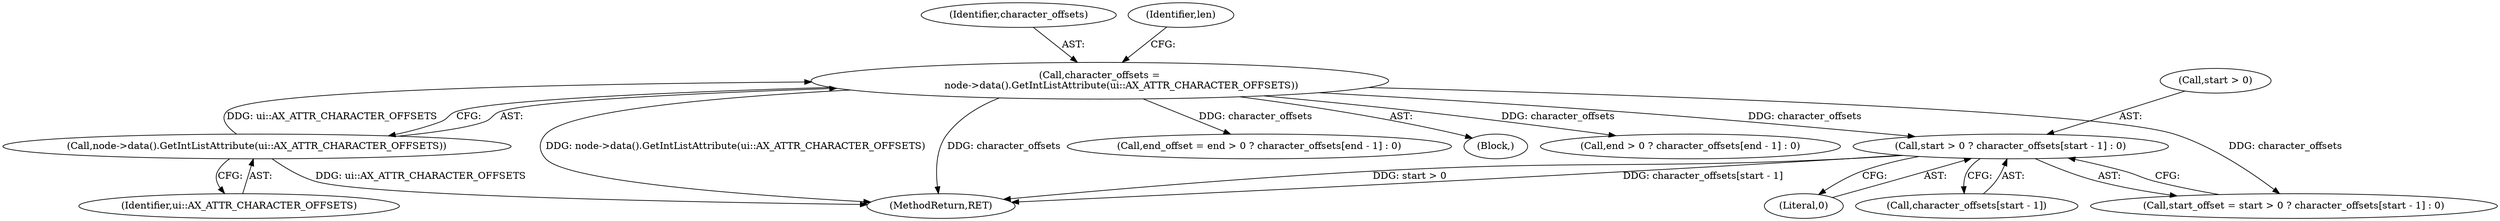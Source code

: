 digraph "0_Chrome_14ff9d0cded8ae8032ef027d1f33c6666a695019@array" {
"1000276" [label="(Call,start > 0 ? character_offsets[start - 1] : 0)"];
"1000248" [label="(Call,character_offsets =\n              node->data().GetIntListAttribute(ui::AX_ATTR_CHARACTER_OFFSETS))"];
"1000250" [label="(Call,node->data().GetIntListAttribute(ui::AX_ATTR_CHARACTER_OFFSETS))"];
"1000250" [label="(Call,node->data().GetIntListAttribute(ui::AX_ATTR_CHARACTER_OFFSETS))"];
"1000287" [label="(Call,end_offset = end > 0 ? character_offsets[end - 1] : 0)"];
"1000285" [label="(Literal,0)"];
"1000251" [label="(Identifier,ui::AX_ATTR_CHARACTER_OFFSETS)"];
"1000482" [label="(MethodReturn,RET)"];
"1000248" [label="(Call,character_offsets =\n              node->data().GetIntListAttribute(ui::AX_ATTR_CHARACTER_OFFSETS))"];
"1000241" [label="(Block,)"];
"1000277" [label="(Call,start > 0)"];
"1000249" [label="(Identifier,character_offsets)"];
"1000289" [label="(Call,end > 0 ? character_offsets[end - 1] : 0)"];
"1000254" [label="(Identifier,len)"];
"1000274" [label="(Call,start_offset = start > 0 ? character_offsets[start - 1] : 0)"];
"1000280" [label="(Call,character_offsets[start - 1])"];
"1000276" [label="(Call,start > 0 ? character_offsets[start - 1] : 0)"];
"1000276" -> "1000274"  [label="AST: "];
"1000276" -> "1000280"  [label="CFG: "];
"1000276" -> "1000285"  [label="CFG: "];
"1000277" -> "1000276"  [label="AST: "];
"1000280" -> "1000276"  [label="AST: "];
"1000285" -> "1000276"  [label="AST: "];
"1000274" -> "1000276"  [label="CFG: "];
"1000276" -> "1000482"  [label="DDG: character_offsets[start - 1]"];
"1000276" -> "1000482"  [label="DDG: start > 0"];
"1000248" -> "1000276"  [label="DDG: character_offsets"];
"1000248" -> "1000241"  [label="AST: "];
"1000248" -> "1000250"  [label="CFG: "];
"1000249" -> "1000248"  [label="AST: "];
"1000250" -> "1000248"  [label="AST: "];
"1000254" -> "1000248"  [label="CFG: "];
"1000248" -> "1000482"  [label="DDG: node->data().GetIntListAttribute(ui::AX_ATTR_CHARACTER_OFFSETS)"];
"1000248" -> "1000482"  [label="DDG: character_offsets"];
"1000250" -> "1000248"  [label="DDG: ui::AX_ATTR_CHARACTER_OFFSETS"];
"1000248" -> "1000274"  [label="DDG: character_offsets"];
"1000248" -> "1000287"  [label="DDG: character_offsets"];
"1000248" -> "1000289"  [label="DDG: character_offsets"];
"1000250" -> "1000251"  [label="CFG: "];
"1000251" -> "1000250"  [label="AST: "];
"1000250" -> "1000482"  [label="DDG: ui::AX_ATTR_CHARACTER_OFFSETS"];
}
